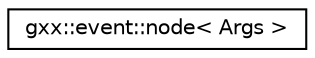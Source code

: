 digraph "Graphical Class Hierarchy"
{
  edge [fontname="Helvetica",fontsize="10",labelfontname="Helvetica",labelfontsize="10"];
  node [fontname="Helvetica",fontsize="10",shape=record];
  rankdir="LR";
  Node1 [label="gxx::event::node\< Args \>",height=0.2,width=0.4,color="black", fillcolor="white", style="filled",URL="$classgxx_1_1event_1_1node.html"];
}
